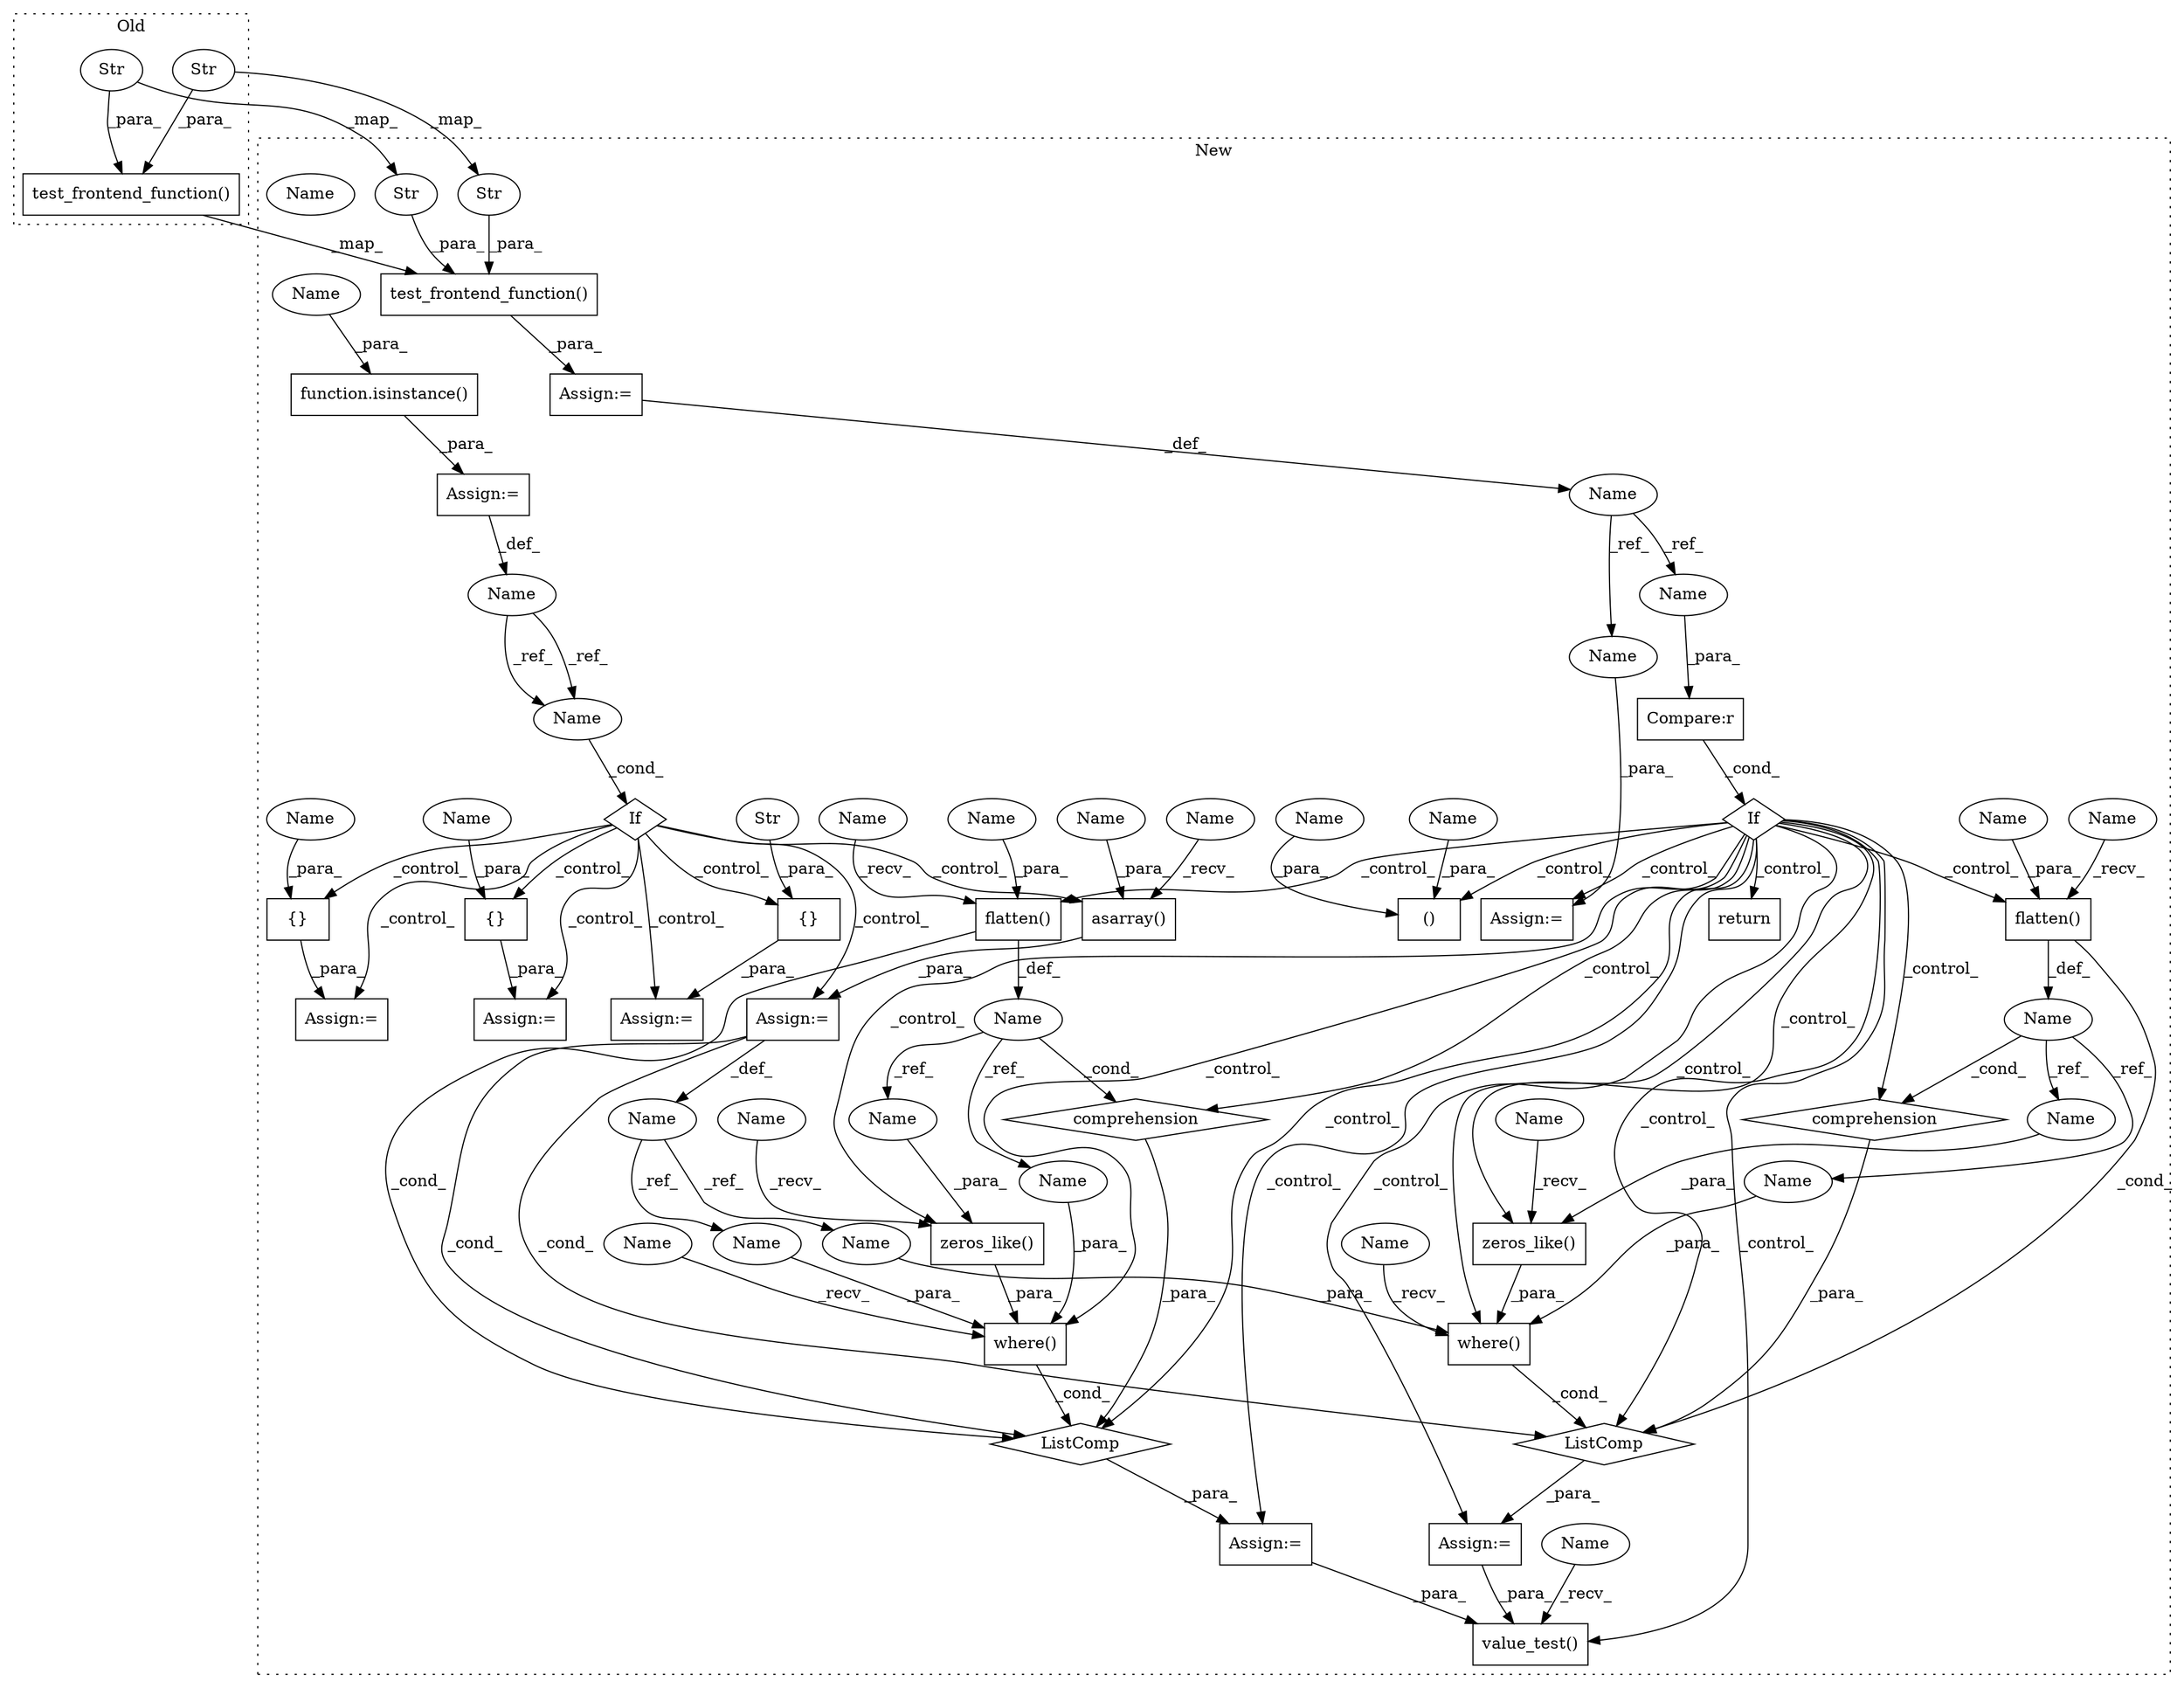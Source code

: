 digraph G {
subgraph cluster0 {
1 [label="test_frontend_function()" a="75" s="917,1102" l="40,237" shape="box"];
3 [label="Str" a="66" s="1080" l="7" shape="ellipse"];
6 [label="Str" a="66" s="1097" l="5" shape="ellipse"];
label = "Old";
style="dotted";
}
subgraph cluster1 {
2 [label="test_frontend_function()" a="75" s="1107,1292" l="40,264" shape="box"];
4 [label="Str" a="66" s="1270" l="7" shape="ellipse"];
5 [label="Str" a="66" s="1287" l="5" shape="ellipse"];
7 [label="flatten()" a="75" s="1790,1818" l="16,1" shape="box"];
8 [label="If" a="96" s="1561" l="3" shape="diamond"];
9 [label="()" a="54" s="1602" l="14" shape="box"];
10 [label="Compare:r" a="40" s="1564" l="14" shape="box"];
11 [label="Name" a="87" s="1098" l="6" shape="ellipse"];
12 [label="Assign:=" a="68" s="1602" l="17" shape="box"];
13 [label="flatten()" a="75" s="1688,1707" l="16,1" shape="box"];
14 [label="where()" a="75" s="1744,1779" l="9,1" shape="box"];
15 [label="asarray()" a="75" s="966,982" l="11,16" shape="box"];
16 [label="If" a="96" s="934" l="3" shape="diamond"];
17 [label="{}" a="59" s="1022,1029" l="1,0" shape="box"];
18 [label="Str" a="66" s="1023" l="6" shape="ellipse"];
19 [label="{}" a="59" s="1086,1092" l="1,0" shape="box"];
20 [label="Name" a="87" s="1785" l="1" shape="ellipse"];
21 [label="zeros_like()" a="75" s="1763,1778" l="14,1" shape="box"];
22 [label="{}" a="59" s="1054,1060" l="1,0" shape="box"];
23 [label="Name" a="87" s="892" l="11" shape="ellipse"];
24 [label="Name" a="87" s="937" l="11" shape="ellipse"];
25 [label="where()" a="75" s="1642,1677" l="9,1" shape="box"];
26 [label="Name" a="87" s="1683" l="1" shape="ellipse"];
27 [label="zeros_like()" a="75" s="1661,1676" l="14,1" shape="box"];
28 [label="Name" a="87" s="958" l="5" shape="ellipse"];
29 [label="ListComp" a="106" s="1734" l="91" shape="diamond"];
30 [label="function.isinstance()" a="75" s="906,928" l="11,1" shape="box"];
31 [label="ListComp" a="106" s="1641" l="68" shape="diamond"];
32 [label="value_test()" a="75" s="1830,1876" l="19,1" shape="box"];
33 [label="Assign:=" a="68" s="1050" l="4" shape="box"];
34 [label="Assign:=" a="68" s="1082" l="4" shape="box"];
35 [label="comprehension" a="45" s="1679" l="3" shape="diamond"];
36 [label="Assign:=" a="68" s="1638" l="3" shape="box"];
37 [label="Assign:=" a="68" s="1018" l="4" shape="box"];
38 [label="Assign:=" a="68" s="963" l="3" shape="box"];
39 [label="comprehension" a="45" s="1781" l="3" shape="diamond"];
40 [label="Assign:=" a="68" s="1731" l="3" shape="box"];
41 [label="Assign:=" a="68" s="1104" l="3" shape="box"];
42 [label="Assign:=" a="68" s="903" l="3" shape="box"];
43 [label="return" a="93" s="1588" l="6" shape="box"];
44 [label="Name" a="87" s="1790" l="7" shape="ellipse"];
45 [label="Name" a="87" s="1830" l="7" shape="ellipse"];
46 [label="Name" a="87" s="1688" l="7" shape="ellipse"];
47 [label="Name" a="87" s="1604" l="12" shape="ellipse"];
48 [label="Name" a="87" s="1806" l="12" shape="ellipse"];
49 [label="Name" a="87" s="1704" l="3" shape="ellipse"];
50 [label="Name" a="87" s="1599" l="3" shape="ellipse"];
51 [label="Name" a="87" s="1658" l="1" shape="ellipse"];
52 [label="Name" a="87" s="1675" l="1" shape="ellipse"];
53 [label="Name" a="87" s="1055" l="5" shape="ellipse"];
54 [label="Name" a="87" s="1087" l="5" shape="ellipse"];
55 [label="Name" a="87" s="1564" l="6" shape="ellipse"];
56 [label="Name" a="87" s="1619" l="6" shape="ellipse"];
57 [label="Name" a="87" s="1753" l="5" shape="ellipse"];
58 [label="Name" a="87" s="1651" l="5" shape="ellipse"];
59 [label="Name" a="87" s="917" l="5" shape="ellipse"];
60 [label="Name" a="87" s="977" l="5" shape="ellipse"];
61 [label="Name" a="87" s="1661" l="2" shape="ellipse"];
62 [label="Name" a="87" s="1642" l="2" shape="ellipse"];
63 [label="Name" a="87" s="1744" l="2" shape="ellipse"];
64 [label="Name" a="87" s="966" l="2" shape="ellipse"];
65 [label="Name" a="87" s="1763" l="2" shape="ellipse"];
66 [label="Name" a="87" s="1777" l="1" shape="ellipse"];
67 [label="Name" a="87" s="1760" l="1" shape="ellipse"];
68 [label="Name" a="87" s="937" l="11" shape="ellipse"];
label = "New";
style="dotted";
}
1 -> 2 [label="_map_"];
2 -> 41 [label="_para_"];
3 -> 1 [label="_para_"];
3 -> 4 [label="_map_"];
4 -> 2 [label="_para_"];
5 -> 2 [label="_para_"];
6 -> 1 [label="_para_"];
6 -> 5 [label="_map_"];
7 -> 29 [label="_cond_"];
7 -> 20 [label="_def_"];
8 -> 7 [label="_control_"];
8 -> 29 [label="_control_"];
8 -> 31 [label="_control_"];
8 -> 9 [label="_control_"];
8 -> 13 [label="_control_"];
8 -> 32 [label="_control_"];
8 -> 35 [label="_control_"];
8 -> 14 [label="_control_"];
8 -> 27 [label="_control_"];
8 -> 43 [label="_control_"];
8 -> 25 [label="_control_"];
8 -> 12 [label="_control_"];
8 -> 39 [label="_control_"];
8 -> 21 [label="_control_"];
8 -> 36 [label="_control_"];
8 -> 40 [label="_control_"];
10 -> 8 [label="_cond_"];
11 -> 55 [label="_ref_"];
11 -> 56 [label="_ref_"];
13 -> 26 [label="_def_"];
13 -> 31 [label="_cond_"];
14 -> 29 [label="_cond_"];
15 -> 38 [label="_para_"];
16 -> 33 [label="_control_"];
16 -> 37 [label="_control_"];
16 -> 34 [label="_control_"];
16 -> 22 [label="_control_"];
16 -> 19 [label="_control_"];
16 -> 17 [label="_control_"];
16 -> 15 [label="_control_"];
16 -> 38 [label="_control_"];
17 -> 37 [label="_para_"];
18 -> 17 [label="_para_"];
19 -> 34 [label="_para_"];
20 -> 66 [label="_ref_"];
20 -> 39 [label="_cond_"];
20 -> 67 [label="_ref_"];
21 -> 14 [label="_para_"];
22 -> 33 [label="_para_"];
23 -> 68 [label="_ref_"];
23 -> 68 [label="_ref_"];
25 -> 31 [label="_cond_"];
26 -> 52 [label="_ref_"];
26 -> 51 [label="_ref_"];
26 -> 35 [label="_cond_"];
27 -> 25 [label="_para_"];
28 -> 57 [label="_ref_"];
28 -> 58 [label="_ref_"];
29 -> 40 [label="_para_"];
30 -> 42 [label="_para_"];
31 -> 36 [label="_para_"];
35 -> 31 [label="_para_"];
36 -> 32 [label="_para_"];
38 -> 28 [label="_def_"];
38 -> 29 [label="_cond_"];
38 -> 31 [label="_cond_"];
39 -> 29 [label="_para_"];
40 -> 32 [label="_para_"];
41 -> 11 [label="_def_"];
42 -> 23 [label="_def_"];
44 -> 7 [label="_recv_"];
45 -> 32 [label="_recv_"];
46 -> 13 [label="_recv_"];
47 -> 9 [label="_para_"];
48 -> 7 [label="_para_"];
49 -> 13 [label="_para_"];
50 -> 9 [label="_para_"];
51 -> 25 [label="_para_"];
52 -> 27 [label="_para_"];
53 -> 22 [label="_para_"];
54 -> 19 [label="_para_"];
55 -> 10 [label="_para_"];
56 -> 12 [label="_para_"];
57 -> 14 [label="_para_"];
58 -> 25 [label="_para_"];
59 -> 30 [label="_para_"];
60 -> 15 [label="_para_"];
61 -> 27 [label="_recv_"];
62 -> 25 [label="_recv_"];
63 -> 14 [label="_recv_"];
64 -> 15 [label="_recv_"];
65 -> 21 [label="_recv_"];
66 -> 21 [label="_para_"];
67 -> 14 [label="_para_"];
68 -> 16 [label="_cond_"];
}